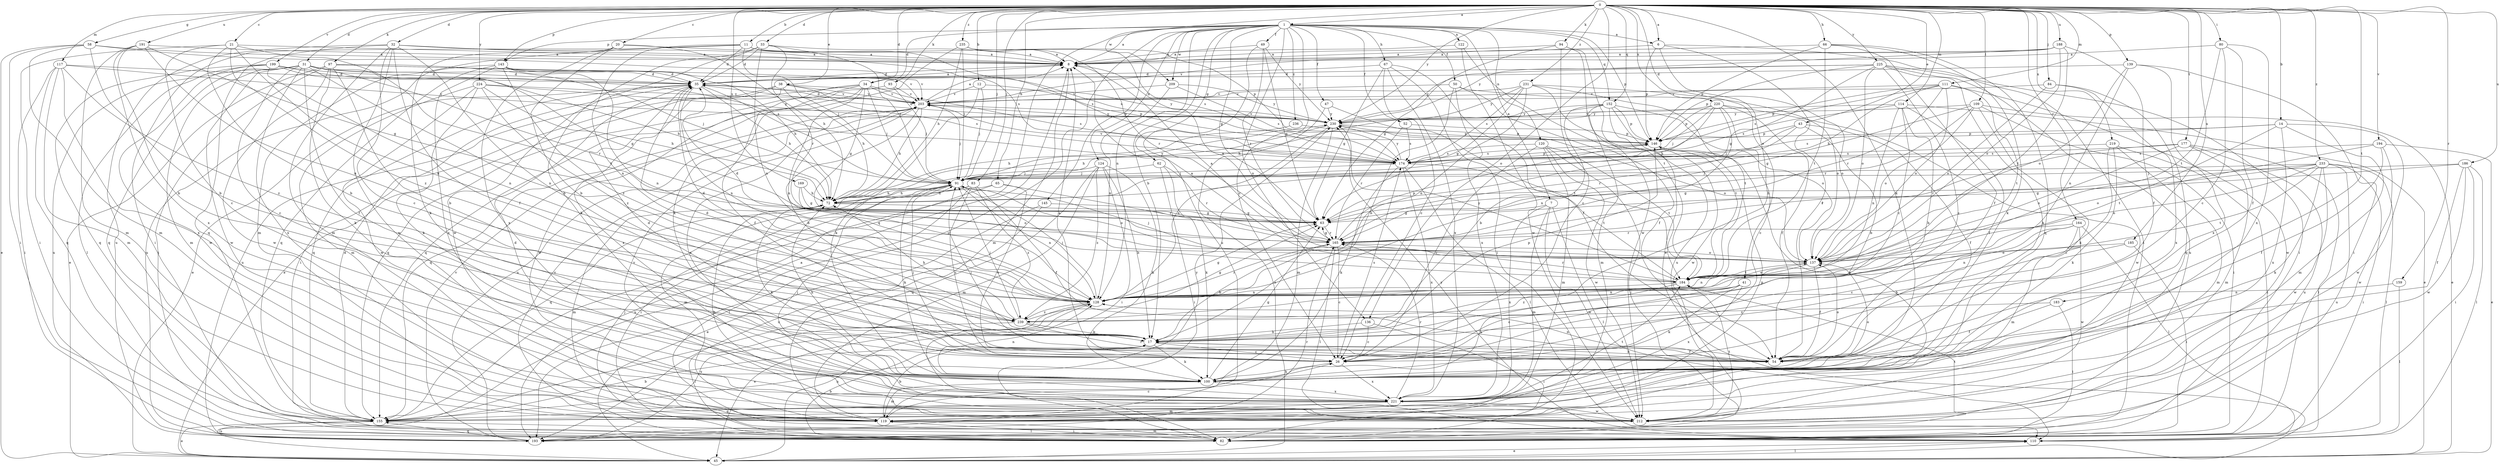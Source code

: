 strict digraph  {
0;
1;
6;
7;
8;
11;
12;
14;
17;
20;
21;
26;
31;
32;
33;
34;
35;
38;
41;
43;
45;
47;
49;
50;
52;
54;
58;
62;
63;
65;
66;
67;
72;
80;
82;
83;
84;
91;
93;
94;
97;
100;
109;
110;
111;
114;
117;
119;
120;
122;
124;
128;
136;
137;
139;
143;
145;
146;
152;
155;
159;
164;
165;
169;
174;
177;
183;
184;
185;
186;
188;
191;
193;
194;
199;
203;
209;
212;
219;
220;
221;
224;
225;
230;
231;
233;
235;
236;
239;
0 -> 1  [label=a];
0 -> 6  [label=a];
0 -> 11  [label=b];
0 -> 12  [label=b];
0 -> 14  [label=b];
0 -> 20  [label=c];
0 -> 21  [label=c];
0 -> 31  [label=d];
0 -> 32  [label=d];
0 -> 33  [label=d];
0 -> 34  [label=d];
0 -> 38  [label=e];
0 -> 41  [label=e];
0 -> 43  [label=e];
0 -> 58  [label=g];
0 -> 65  [label=h];
0 -> 66  [label=h];
0 -> 80  [label=i];
0 -> 83  [label=j];
0 -> 84  [label=j];
0 -> 91  [label=j];
0 -> 93  [label=k];
0 -> 94  [label=k];
0 -> 97  [label=k];
0 -> 100  [label=k];
0 -> 109  [label=l];
0 -> 111  [label=m];
0 -> 114  [label=m];
0 -> 117  [label=m];
0 -> 136  [label=o];
0 -> 139  [label=p];
0 -> 143  [label=p];
0 -> 152  [label=q];
0 -> 159  [label=r];
0 -> 164  [label=r];
0 -> 169  [label=s];
0 -> 177  [label=t];
0 -> 183  [label=t];
0 -> 185  [label=u];
0 -> 186  [label=u];
0 -> 188  [label=u];
0 -> 191  [label=u];
0 -> 194  [label=v];
0 -> 199  [label=v];
0 -> 209  [label=w];
0 -> 219  [label=x];
0 -> 220  [label=x];
0 -> 224  [label=y];
0 -> 225  [label=y];
0 -> 230  [label=y];
0 -> 231  [label=z];
0 -> 233  [label=z];
0 -> 235  [label=z];
1 -> 6  [label=a];
1 -> 7  [label=a];
1 -> 8  [label=a];
1 -> 17  [label=b];
1 -> 26  [label=c];
1 -> 34  [label=d];
1 -> 47  [label=f];
1 -> 49  [label=f];
1 -> 50  [label=f];
1 -> 52  [label=f];
1 -> 62  [label=g];
1 -> 63  [label=g];
1 -> 67  [label=h];
1 -> 120  [label=n];
1 -> 122  [label=n];
1 -> 124  [label=n];
1 -> 128  [label=n];
1 -> 136  [label=o];
1 -> 143  [label=p];
1 -> 145  [label=p];
1 -> 146  [label=p];
1 -> 152  [label=q];
1 -> 155  [label=q];
1 -> 193  [label=u];
1 -> 209  [label=w];
1 -> 236  [label=z];
6 -> 8  [label=a];
6 -> 17  [label=b];
6 -> 54  [label=f];
6 -> 82  [label=i];
6 -> 146  [label=p];
7 -> 63  [label=g];
7 -> 110  [label=l];
7 -> 119  [label=m];
7 -> 212  [label=w];
7 -> 221  [label=x];
8 -> 35  [label=d];
8 -> 119  [label=m];
11 -> 8  [label=a];
11 -> 35  [label=d];
11 -> 82  [label=i];
11 -> 91  [label=j];
11 -> 119  [label=m];
11 -> 128  [label=n];
11 -> 146  [label=p];
11 -> 174  [label=s];
12 -> 91  [label=j];
12 -> 100  [label=k];
12 -> 146  [label=p];
12 -> 203  [label=v];
14 -> 119  [label=m];
14 -> 146  [label=p];
14 -> 174  [label=s];
14 -> 184  [label=t];
14 -> 212  [label=w];
14 -> 221  [label=x];
17 -> 26  [label=c];
17 -> 35  [label=d];
17 -> 54  [label=f];
17 -> 100  [label=k];
17 -> 146  [label=p];
20 -> 8  [label=a];
20 -> 17  [label=b];
20 -> 72  [label=h];
20 -> 100  [label=k];
20 -> 221  [label=x];
21 -> 8  [label=a];
21 -> 17  [label=b];
21 -> 26  [label=c];
21 -> 82  [label=i];
21 -> 128  [label=n];
21 -> 184  [label=t];
21 -> 239  [label=z];
26 -> 8  [label=a];
26 -> 91  [label=j];
26 -> 100  [label=k];
26 -> 174  [label=s];
26 -> 221  [label=x];
31 -> 26  [label=c];
31 -> 35  [label=d];
31 -> 54  [label=f];
31 -> 63  [label=g];
31 -> 119  [label=m];
31 -> 128  [label=n];
31 -> 155  [label=q];
31 -> 165  [label=r];
31 -> 193  [label=u];
31 -> 203  [label=v];
31 -> 212  [label=w];
31 -> 221  [label=x];
32 -> 8  [label=a];
32 -> 17  [label=b];
32 -> 26  [label=c];
32 -> 54  [label=f];
32 -> 119  [label=m];
32 -> 155  [label=q];
32 -> 174  [label=s];
32 -> 193  [label=u];
32 -> 212  [label=w];
33 -> 8  [label=a];
33 -> 35  [label=d];
33 -> 91  [label=j];
33 -> 100  [label=k];
33 -> 128  [label=n];
33 -> 165  [label=r];
33 -> 212  [label=w];
34 -> 45  [label=e];
34 -> 54  [label=f];
34 -> 63  [label=g];
34 -> 91  [label=j];
34 -> 128  [label=n];
34 -> 155  [label=q];
34 -> 174  [label=s];
34 -> 203  [label=v];
34 -> 212  [label=w];
35 -> 8  [label=a];
35 -> 45  [label=e];
35 -> 72  [label=h];
35 -> 91  [label=j];
35 -> 128  [label=n];
35 -> 155  [label=q];
35 -> 203  [label=v];
38 -> 72  [label=h];
38 -> 82  [label=i];
38 -> 174  [label=s];
38 -> 193  [label=u];
38 -> 203  [label=v];
38 -> 221  [label=x];
38 -> 230  [label=y];
41 -> 26  [label=c];
41 -> 100  [label=k];
41 -> 128  [label=n];
41 -> 221  [label=x];
41 -> 239  [label=z];
43 -> 17  [label=b];
43 -> 54  [label=f];
43 -> 91  [label=j];
43 -> 146  [label=p];
43 -> 165  [label=r];
45 -> 8  [label=a];
45 -> 110  [label=l];
45 -> 128  [label=n];
47 -> 45  [label=e];
47 -> 184  [label=t];
47 -> 230  [label=y];
49 -> 8  [label=a];
49 -> 63  [label=g];
49 -> 165  [label=r];
49 -> 193  [label=u];
49 -> 230  [label=y];
50 -> 17  [label=b];
50 -> 54  [label=f];
50 -> 137  [label=o];
50 -> 203  [label=v];
50 -> 221  [label=x];
52 -> 146  [label=p];
52 -> 165  [label=r];
52 -> 174  [label=s];
54 -> 17  [label=b];
54 -> 35  [label=d];
54 -> 91  [label=j];
54 -> 128  [label=n];
54 -> 137  [label=o];
58 -> 8  [label=a];
58 -> 17  [label=b];
58 -> 45  [label=e];
58 -> 82  [label=i];
58 -> 119  [label=m];
58 -> 174  [label=s];
62 -> 82  [label=i];
62 -> 91  [label=j];
62 -> 100  [label=k];
62 -> 165  [label=r];
63 -> 165  [label=r];
65 -> 26  [label=c];
65 -> 72  [label=h];
65 -> 165  [label=r];
65 -> 193  [label=u];
66 -> 8  [label=a];
66 -> 54  [label=f];
66 -> 100  [label=k];
66 -> 146  [label=p];
66 -> 155  [label=q];
66 -> 184  [label=t];
67 -> 26  [label=c];
67 -> 35  [label=d];
67 -> 54  [label=f];
67 -> 63  [label=g];
67 -> 82  [label=i];
67 -> 221  [label=x];
72 -> 63  [label=g];
72 -> 100  [label=k];
72 -> 119  [label=m];
80 -> 8  [label=a];
80 -> 26  [label=c];
80 -> 54  [label=f];
80 -> 184  [label=t];
80 -> 221  [label=x];
82 -> 17  [label=b];
82 -> 119  [label=m];
82 -> 203  [label=v];
83 -> 26  [label=c];
83 -> 54  [label=f];
83 -> 72  [label=h];
83 -> 82  [label=i];
83 -> 110  [label=l];
83 -> 239  [label=z];
84 -> 137  [label=o];
84 -> 155  [label=q];
84 -> 203  [label=v];
84 -> 221  [label=x];
91 -> 72  [label=h];
91 -> 100  [label=k];
91 -> 119  [label=m];
91 -> 128  [label=n];
91 -> 137  [label=o];
91 -> 155  [label=q];
91 -> 230  [label=y];
93 -> 91  [label=j];
93 -> 155  [label=q];
93 -> 203  [label=v];
94 -> 8  [label=a];
94 -> 26  [label=c];
94 -> 45  [label=e];
94 -> 63  [label=g];
94 -> 212  [label=w];
97 -> 17  [label=b];
97 -> 35  [label=d];
97 -> 45  [label=e];
97 -> 82  [label=i];
97 -> 91  [label=j];
97 -> 100  [label=k];
97 -> 203  [label=v];
97 -> 212  [label=w];
100 -> 63  [label=g];
100 -> 72  [label=h];
100 -> 119  [label=m];
100 -> 128  [label=n];
100 -> 137  [label=o];
100 -> 221  [label=x];
109 -> 45  [label=e];
109 -> 63  [label=g];
109 -> 82  [label=i];
109 -> 100  [label=k];
109 -> 137  [label=o];
109 -> 165  [label=r];
109 -> 230  [label=y];
110 -> 45  [label=e];
110 -> 91  [label=j];
110 -> 230  [label=y];
111 -> 72  [label=h];
111 -> 137  [label=o];
111 -> 146  [label=p];
111 -> 165  [label=r];
111 -> 174  [label=s];
111 -> 184  [label=t];
111 -> 203  [label=v];
111 -> 212  [label=w];
114 -> 17  [label=b];
114 -> 45  [label=e];
114 -> 54  [label=f];
114 -> 128  [label=n];
114 -> 174  [label=s];
114 -> 230  [label=y];
114 -> 239  [label=z];
117 -> 35  [label=d];
117 -> 82  [label=i];
117 -> 119  [label=m];
117 -> 155  [label=q];
117 -> 221  [label=x];
117 -> 230  [label=y];
117 -> 239  [label=z];
119 -> 17  [label=b];
119 -> 26  [label=c];
119 -> 82  [label=i];
120 -> 26  [label=c];
120 -> 82  [label=i];
120 -> 119  [label=m];
120 -> 174  [label=s];
120 -> 184  [label=t];
120 -> 212  [label=w];
122 -> 8  [label=a];
122 -> 184  [label=t];
122 -> 212  [label=w];
124 -> 17  [label=b];
124 -> 82  [label=i];
124 -> 91  [label=j];
124 -> 100  [label=k];
124 -> 119  [label=m];
124 -> 155  [label=q];
124 -> 239  [label=z];
128 -> 35  [label=d];
128 -> 45  [label=e];
128 -> 63  [label=g];
128 -> 91  [label=j];
128 -> 165  [label=r];
128 -> 193  [label=u];
128 -> 239  [label=z];
136 -> 17  [label=b];
136 -> 26  [label=c];
136 -> 82  [label=i];
137 -> 8  [label=a];
137 -> 35  [label=d];
137 -> 54  [label=f];
137 -> 91  [label=j];
137 -> 128  [label=n];
137 -> 184  [label=t];
139 -> 35  [label=d];
139 -> 82  [label=i];
139 -> 128  [label=n];
139 -> 137  [label=o];
139 -> 221  [label=x];
143 -> 35  [label=d];
143 -> 72  [label=h];
143 -> 128  [label=n];
143 -> 155  [label=q];
143 -> 193  [label=u];
143 -> 221  [label=x];
143 -> 239  [label=z];
145 -> 45  [label=e];
145 -> 63  [label=g];
145 -> 193  [label=u];
146 -> 174  [label=s];
152 -> 17  [label=b];
152 -> 72  [label=h];
152 -> 119  [label=m];
152 -> 137  [label=o];
152 -> 146  [label=p];
152 -> 184  [label=t];
152 -> 212  [label=w];
152 -> 230  [label=y];
155 -> 17  [label=b];
155 -> 35  [label=d];
155 -> 45  [label=e];
155 -> 110  [label=l];
155 -> 146  [label=p];
155 -> 193  [label=u];
155 -> 230  [label=y];
159 -> 110  [label=l];
159 -> 128  [label=n];
164 -> 26  [label=c];
164 -> 110  [label=l];
164 -> 119  [label=m];
164 -> 128  [label=n];
164 -> 165  [label=r];
164 -> 212  [label=w];
165 -> 8  [label=a];
165 -> 17  [label=b];
165 -> 26  [label=c];
165 -> 63  [label=g];
165 -> 110  [label=l];
165 -> 137  [label=o];
165 -> 146  [label=p];
169 -> 63  [label=g];
169 -> 72  [label=h];
169 -> 137  [label=o];
174 -> 91  [label=j];
174 -> 100  [label=k];
174 -> 110  [label=l];
174 -> 146  [label=p];
174 -> 184  [label=t];
174 -> 203  [label=v];
174 -> 221  [label=x];
174 -> 230  [label=y];
177 -> 110  [label=l];
177 -> 119  [label=m];
177 -> 137  [label=o];
177 -> 165  [label=r];
177 -> 174  [label=s];
177 -> 193  [label=u];
183 -> 54  [label=f];
183 -> 82  [label=i];
183 -> 239  [label=z];
184 -> 8  [label=a];
184 -> 100  [label=k];
184 -> 128  [label=n];
184 -> 137  [label=o];
184 -> 165  [label=r];
184 -> 230  [label=y];
185 -> 17  [label=b];
185 -> 82  [label=i];
185 -> 137  [label=o];
186 -> 54  [label=f];
186 -> 63  [label=g];
186 -> 82  [label=i];
186 -> 91  [label=j];
186 -> 110  [label=l];
186 -> 212  [label=w];
188 -> 8  [label=a];
188 -> 54  [label=f];
188 -> 137  [label=o];
188 -> 184  [label=t];
188 -> 203  [label=v];
188 -> 230  [label=y];
191 -> 8  [label=a];
191 -> 17  [label=b];
191 -> 63  [label=g];
191 -> 119  [label=m];
191 -> 128  [label=n];
191 -> 221  [label=x];
193 -> 155  [label=q];
193 -> 165  [label=r];
193 -> 184  [label=t];
193 -> 203  [label=v];
194 -> 45  [label=e];
194 -> 54  [label=f];
194 -> 137  [label=o];
194 -> 174  [label=s];
194 -> 212  [label=w];
199 -> 35  [label=d];
199 -> 72  [label=h];
199 -> 110  [label=l];
199 -> 128  [label=n];
199 -> 155  [label=q];
199 -> 174  [label=s];
199 -> 212  [label=w];
203 -> 8  [label=a];
203 -> 17  [label=b];
203 -> 35  [label=d];
203 -> 72  [label=h];
203 -> 91  [label=j];
203 -> 155  [label=q];
203 -> 193  [label=u];
203 -> 221  [label=x];
203 -> 230  [label=y];
209 -> 128  [label=n];
209 -> 174  [label=s];
209 -> 203  [label=v];
209 -> 230  [label=y];
212 -> 72  [label=h];
212 -> 184  [label=t];
212 -> 203  [label=v];
219 -> 26  [label=c];
219 -> 82  [label=i];
219 -> 100  [label=k];
219 -> 119  [label=m];
219 -> 174  [label=s];
220 -> 26  [label=c];
220 -> 54  [label=f];
220 -> 72  [label=h];
220 -> 91  [label=j];
220 -> 128  [label=n];
220 -> 146  [label=p];
220 -> 212  [label=w];
220 -> 230  [label=y];
221 -> 35  [label=d];
221 -> 91  [label=j];
221 -> 119  [label=m];
221 -> 146  [label=p];
221 -> 155  [label=q];
221 -> 165  [label=r];
221 -> 184  [label=t];
221 -> 212  [label=w];
224 -> 72  [label=h];
224 -> 100  [label=k];
224 -> 119  [label=m];
224 -> 203  [label=v];
224 -> 212  [label=w];
224 -> 230  [label=y];
224 -> 239  [label=z];
225 -> 26  [label=c];
225 -> 35  [label=d];
225 -> 63  [label=g];
225 -> 82  [label=i];
225 -> 100  [label=k];
225 -> 137  [label=o];
225 -> 146  [label=p];
225 -> 193  [label=u];
225 -> 230  [label=y];
230 -> 35  [label=d];
230 -> 72  [label=h];
230 -> 119  [label=m];
230 -> 128  [label=n];
230 -> 137  [label=o];
230 -> 146  [label=p];
230 -> 203  [label=v];
231 -> 63  [label=g];
231 -> 128  [label=n];
231 -> 137  [label=o];
231 -> 174  [label=s];
231 -> 184  [label=t];
231 -> 193  [label=u];
231 -> 203  [label=v];
231 -> 230  [label=y];
233 -> 63  [label=g];
233 -> 82  [label=i];
233 -> 91  [label=j];
233 -> 100  [label=k];
233 -> 110  [label=l];
233 -> 137  [label=o];
233 -> 165  [label=r];
233 -> 184  [label=t];
233 -> 193  [label=u];
233 -> 212  [label=w];
235 -> 8  [label=a];
235 -> 72  [label=h];
235 -> 91  [label=j];
235 -> 100  [label=k];
235 -> 165  [label=r];
235 -> 174  [label=s];
236 -> 72  [label=h];
236 -> 146  [label=p];
239 -> 17  [label=b];
239 -> 54  [label=f];
239 -> 63  [label=g];
239 -> 72  [label=h];
239 -> 82  [label=i];
239 -> 91  [label=j];
}
